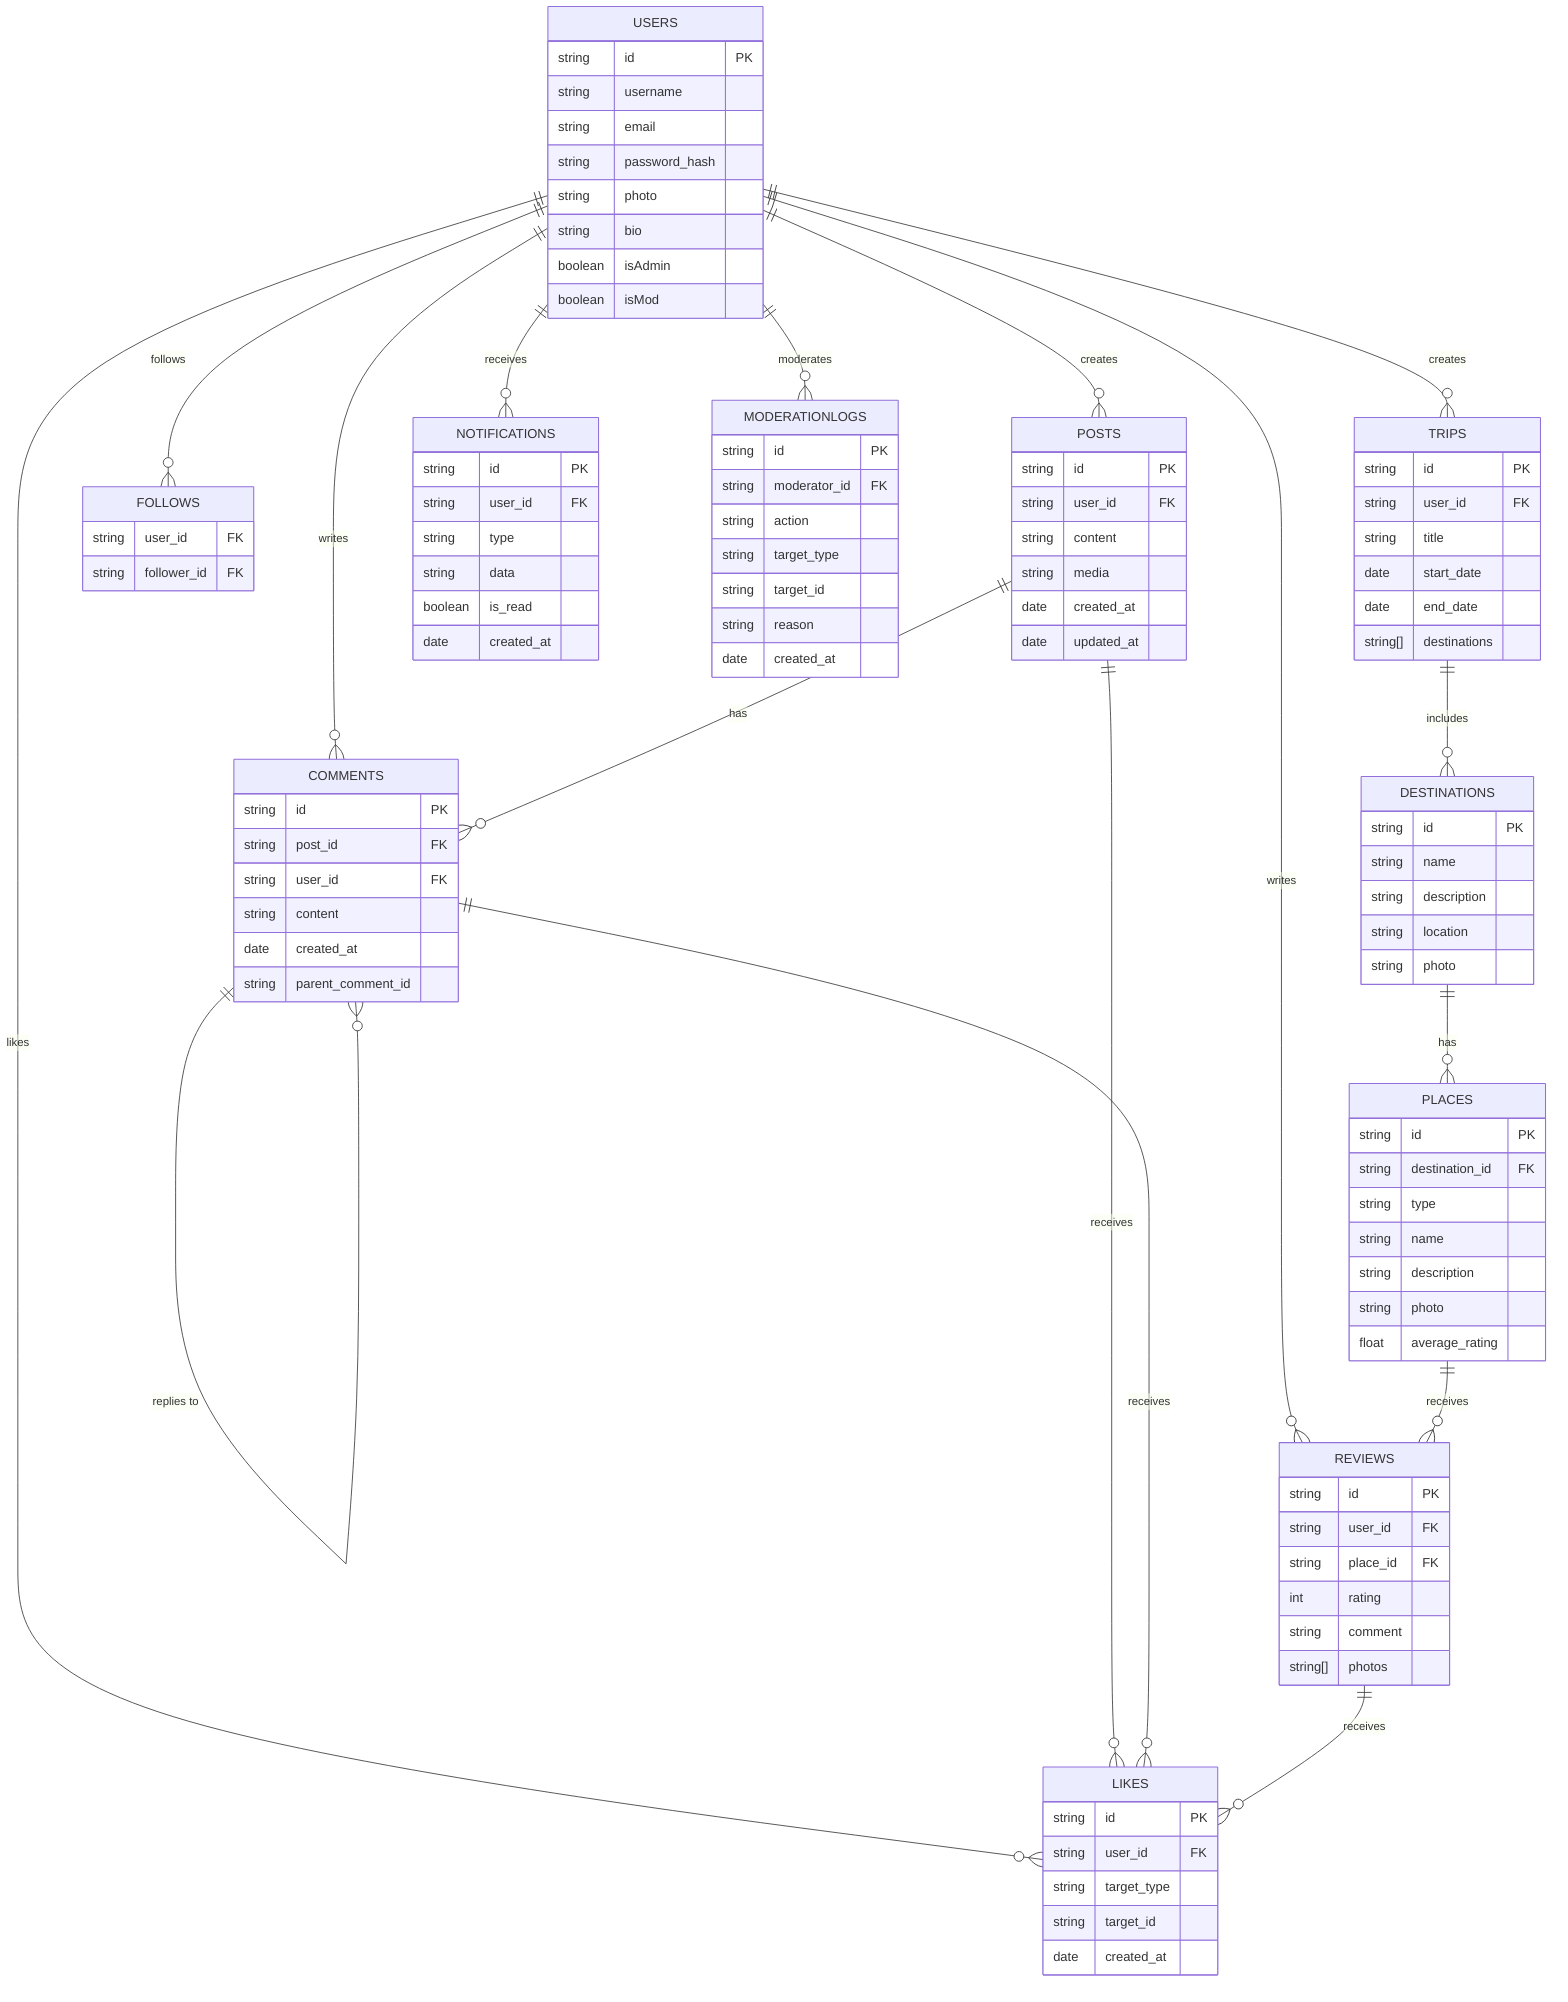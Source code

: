 erDiagram
  USERS {
    string id PK
    string username
    string email
    string password_hash
    string photo
    string bio
    boolean isAdmin
    boolean isMod
  }
  TRIPS {
    string id PK
    string user_id FK
    string title
    date start_date
    date end_date
    string[] destinations
  }
  DESTINATIONS {
    string id PK
    string name
    string description
    string location
    string photo
  }
  PLACES {
    string id PK
    string destination_id FK
    string type
    string name
    string description
    string photo
    float average_rating
  }
  REVIEWS {
    string id PK
    string user_id FK
    string place_id FK
    int rating
    string comment
    string[] photos
  }
  FOLLOWS {
    string user_id FK
    string follower_id FK
  }
  POSTS {
    string id PK
    string user_id FK
    string content
    string media
    date created_at
    date updated_at
  }
  COMMENTS {
    string id PK
    string post_id FK
    string user_id FK
    string content
    date created_at
    string parent_comment_id
  }
  LIKES {
    string id PK
    string user_id FK
    string target_type
    string target_id
    date created_at
  }
  NOTIFICATIONS {
    string id PK
    string user_id FK
    string type
    string data
    boolean is_read
    date created_at
  }
  MODERATIONLOGS {
    string id PK
    string moderator_id FK
    string action
    string target_type
    string target_id
    string reason
    date created_at
  }

  USERS ||--o{ TRIPS : "creates"
  USERS ||--o{ REVIEWS : "writes"
  USERS ||--o{ POSTS : "creates"
  USERS ||--o{ COMMENTS : "writes"
  USERS ||--o{ FOLLOWS : "follows"
  USERS ||--o{ LIKES : "likes"
  USERS ||--o{ NOTIFICATIONS : "receives"
  USERS ||--o{ MODERATIONLOGS : "moderates"
  TRIPS ||--o{ DESTINATIONS : "includes"
  DESTINATIONS ||--o{ PLACES : "has"
  PLACES ||--o{ REVIEWS : "receives"
  POSTS ||--o{ COMMENTS : "has"
  POSTS ||--o{ LIKES : "receives"
  COMMENTS ||--o{ LIKES : "receives"
  REVIEWS ||--o{ LIKES : "receives"
  COMMENTS ||--o{ COMMENTS : "replies to"
